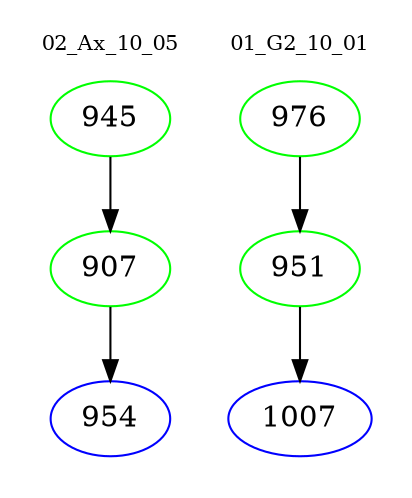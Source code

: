 digraph{
subgraph cluster_0 {
color = white
label = "02_Ax_10_05";
fontsize=10;
T0_945 [label="945", color="green"]
T0_945 -> T0_907 [color="black"]
T0_907 [label="907", color="green"]
T0_907 -> T0_954 [color="black"]
T0_954 [label="954", color="blue"]
}
subgraph cluster_1 {
color = white
label = "01_G2_10_01";
fontsize=10;
T1_976 [label="976", color="green"]
T1_976 -> T1_951 [color="black"]
T1_951 [label="951", color="green"]
T1_951 -> T1_1007 [color="black"]
T1_1007 [label="1007", color="blue"]
}
}
